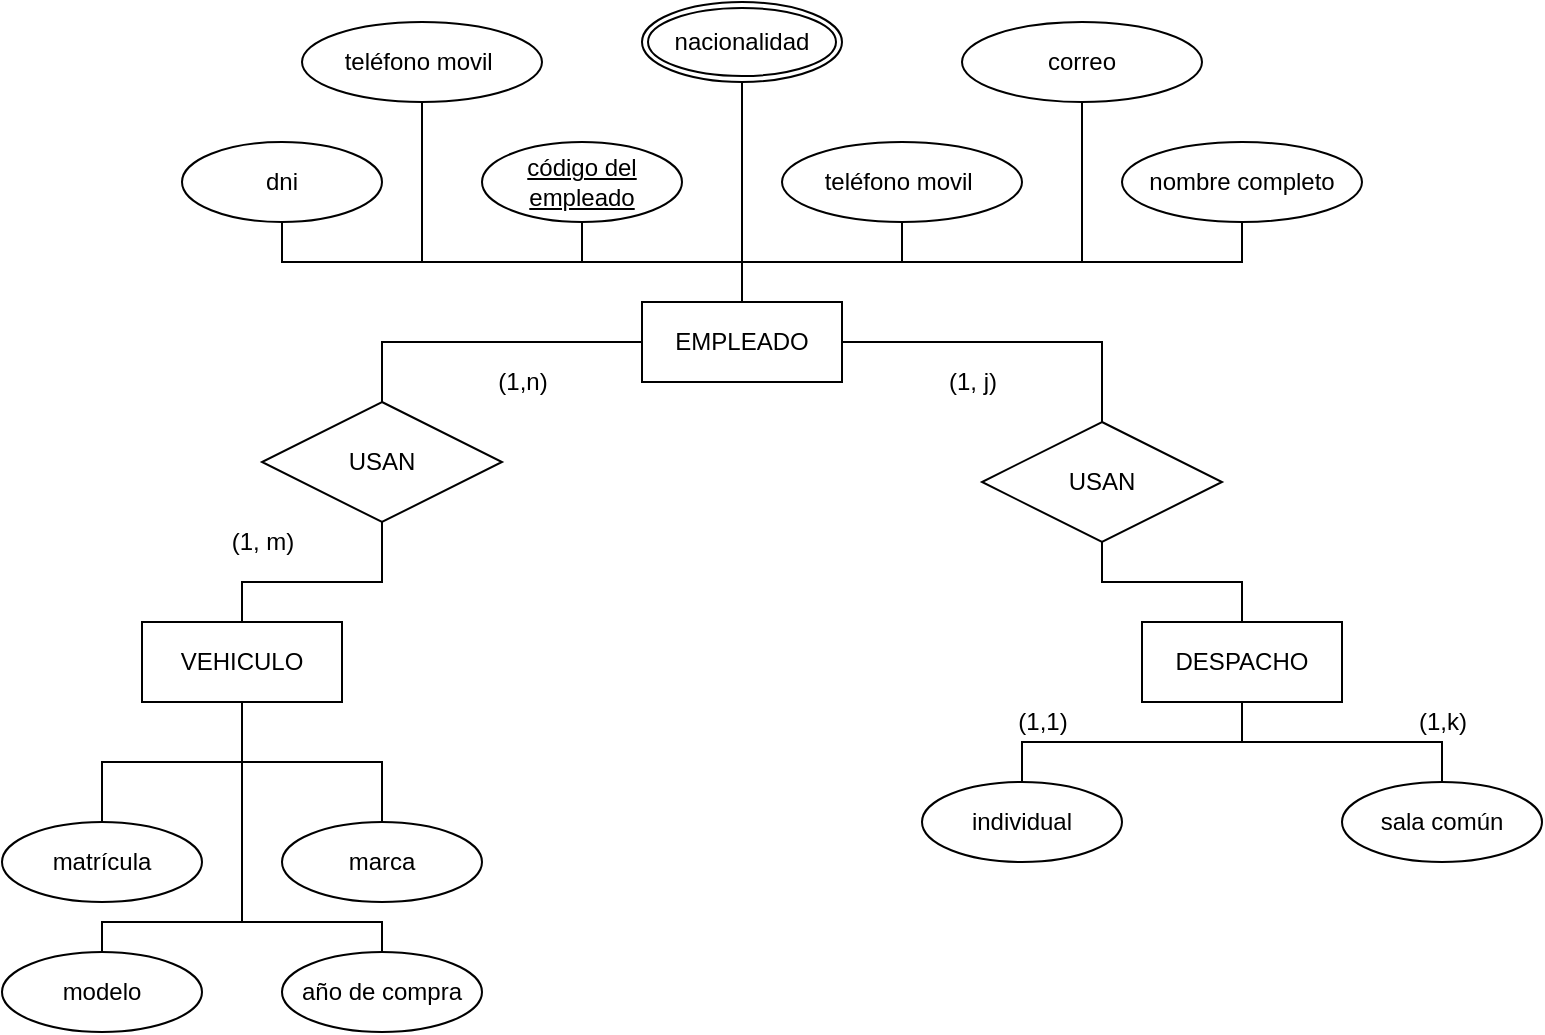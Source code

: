 <mxfile version="20.8.16" type="github">
  <diagram name="Página-1" id="tBuCHNItST4QzB3Lxe8U">
    <mxGraphModel dx="1050" dy="562" grid="1" gridSize="10" guides="1" tooltips="1" connect="1" arrows="1" fold="1" page="1" pageScale="1" pageWidth="827" pageHeight="1169" math="0" shadow="0">
      <root>
        <mxCell id="0" />
        <mxCell id="1" parent="0" />
        <mxCell id="gl0tEzcqbuhjwaIt-WjI-6" style="edgeStyle=orthogonalEdgeStyle;rounded=0;orthogonalLoop=1;jettySize=auto;html=1;exitX=1;exitY=0.5;exitDx=0;exitDy=0;entryX=0.5;entryY=0;entryDx=0;entryDy=0;endArrow=none;endFill=0;" parent="1" source="gl0tEzcqbuhjwaIt-WjI-1" target="gl0tEzcqbuhjwaIt-WjI-5" edge="1">
          <mxGeometry relative="1" as="geometry" />
        </mxCell>
        <mxCell id="gl0tEzcqbuhjwaIt-WjI-7" style="edgeStyle=orthogonalEdgeStyle;rounded=0;orthogonalLoop=1;jettySize=auto;html=1;exitX=0;exitY=0.5;exitDx=0;exitDy=0;endArrow=none;endFill=0;" parent="1" source="gl0tEzcqbuhjwaIt-WjI-1" target="gl0tEzcqbuhjwaIt-WjI-4" edge="1">
          <mxGeometry relative="1" as="geometry" />
        </mxCell>
        <mxCell id="gl0tEzcqbuhjwaIt-WjI-32" style="edgeStyle=orthogonalEdgeStyle;rounded=0;orthogonalLoop=1;jettySize=auto;html=1;exitX=0.5;exitY=0;exitDx=0;exitDy=0;entryX=0.5;entryY=1;entryDx=0;entryDy=0;endArrow=none;endFill=0;" parent="1" source="gl0tEzcqbuhjwaIt-WjI-1" target="gl0tEzcqbuhjwaIt-WjI-16" edge="1">
          <mxGeometry relative="1" as="geometry" />
        </mxCell>
        <mxCell id="gl0tEzcqbuhjwaIt-WjI-33" style="edgeStyle=orthogonalEdgeStyle;rounded=0;orthogonalLoop=1;jettySize=auto;html=1;exitX=0.5;exitY=0;exitDx=0;exitDy=0;entryX=0.5;entryY=1;entryDx=0;entryDy=0;endArrow=none;endFill=0;" parent="1" source="gl0tEzcqbuhjwaIt-WjI-1" target="gl0tEzcqbuhjwaIt-WjI-15" edge="1">
          <mxGeometry relative="1" as="geometry" />
        </mxCell>
        <mxCell id="gl0tEzcqbuhjwaIt-WjI-34" style="edgeStyle=orthogonalEdgeStyle;rounded=0;orthogonalLoop=1;jettySize=auto;html=1;exitX=0.5;exitY=0;exitDx=0;exitDy=0;entryX=0.5;entryY=1;entryDx=0;entryDy=0;endArrow=none;endFill=0;" parent="1" source="gl0tEzcqbuhjwaIt-WjI-1" target="gl0tEzcqbuhjwaIt-WjI-19" edge="1">
          <mxGeometry relative="1" as="geometry">
            <Array as="points">
              <mxPoint x="400" y="200" />
              <mxPoint x="570" y="200" />
            </Array>
          </mxGeometry>
        </mxCell>
        <mxCell id="gl0tEzcqbuhjwaIt-WjI-35" style="edgeStyle=orthogonalEdgeStyle;rounded=0;orthogonalLoop=1;jettySize=auto;html=1;exitX=0.5;exitY=0;exitDx=0;exitDy=0;entryX=0.5;entryY=1;entryDx=0;entryDy=0;endArrow=none;endFill=0;" parent="1" source="gl0tEzcqbuhjwaIt-WjI-1" target="gl0tEzcqbuhjwaIt-WjI-22" edge="1">
          <mxGeometry relative="1" as="geometry" />
        </mxCell>
        <mxCell id="gl0tEzcqbuhjwaIt-WjI-36" style="edgeStyle=orthogonalEdgeStyle;rounded=0;orthogonalLoop=1;jettySize=auto;html=1;exitX=0.5;exitY=0;exitDx=0;exitDy=0;entryX=0.5;entryY=1;entryDx=0;entryDy=0;endArrow=none;endFill=0;" parent="1" source="gl0tEzcqbuhjwaIt-WjI-1" target="gl0tEzcqbuhjwaIt-WjI-17" edge="1">
          <mxGeometry relative="1" as="geometry" />
        </mxCell>
        <mxCell id="gl0tEzcqbuhjwaIt-WjI-37" style="edgeStyle=orthogonalEdgeStyle;rounded=0;orthogonalLoop=1;jettySize=auto;html=1;exitX=0.5;exitY=0;exitDx=0;exitDy=0;entryX=0.5;entryY=1;entryDx=0;entryDy=0;endArrow=none;endFill=0;" parent="1" source="gl0tEzcqbuhjwaIt-WjI-1" target="NZhxnfAtoOpt4emhAY9J-1" edge="1">
          <mxGeometry relative="1" as="geometry">
            <mxPoint x="400" y="120" as="targetPoint" />
          </mxGeometry>
        </mxCell>
        <mxCell id="gl0tEzcqbuhjwaIt-WjI-1" value="EMPLEADO" style="whiteSpace=wrap;html=1;align=center;" parent="1" vertex="1">
          <mxGeometry x="350" y="220" width="100" height="40" as="geometry" />
        </mxCell>
        <mxCell id="gl0tEzcqbuhjwaIt-WjI-46" style="edgeStyle=orthogonalEdgeStyle;rounded=0;orthogonalLoop=1;jettySize=auto;html=1;exitX=0.5;exitY=1;exitDx=0;exitDy=0;entryX=0.5;entryY=0;entryDx=0;entryDy=0;endArrow=none;endFill=0;" parent="1" source="gl0tEzcqbuhjwaIt-WjI-2" target="gl0tEzcqbuhjwaIt-WjI-42" edge="1">
          <mxGeometry relative="1" as="geometry" />
        </mxCell>
        <mxCell id="gl0tEzcqbuhjwaIt-WjI-47" style="edgeStyle=orthogonalEdgeStyle;rounded=0;orthogonalLoop=1;jettySize=auto;html=1;exitX=0.5;exitY=1;exitDx=0;exitDy=0;endArrow=none;endFill=0;" parent="1" source="gl0tEzcqbuhjwaIt-WjI-2" target="gl0tEzcqbuhjwaIt-WjI-43" edge="1">
          <mxGeometry relative="1" as="geometry" />
        </mxCell>
        <mxCell id="gl0tEzcqbuhjwaIt-WjI-48" style="edgeStyle=orthogonalEdgeStyle;rounded=0;orthogonalLoop=1;jettySize=auto;html=1;exitX=0.5;exitY=1;exitDx=0;exitDy=0;entryX=0.5;entryY=0;entryDx=0;entryDy=0;endArrow=none;endFill=0;" parent="1" source="gl0tEzcqbuhjwaIt-WjI-2" target="gl0tEzcqbuhjwaIt-WjI-44" edge="1">
          <mxGeometry relative="1" as="geometry">
            <Array as="points">
              <mxPoint x="150" y="530" />
              <mxPoint x="80" y="530" />
            </Array>
          </mxGeometry>
        </mxCell>
        <mxCell id="gl0tEzcqbuhjwaIt-WjI-49" style="edgeStyle=orthogonalEdgeStyle;rounded=0;orthogonalLoop=1;jettySize=auto;html=1;exitX=0.5;exitY=1;exitDx=0;exitDy=0;entryX=0.5;entryY=0;entryDx=0;entryDy=0;endArrow=none;endFill=0;" parent="1" source="gl0tEzcqbuhjwaIt-WjI-2" target="gl0tEzcqbuhjwaIt-WjI-45" edge="1">
          <mxGeometry relative="1" as="geometry">
            <Array as="points">
              <mxPoint x="150" y="530" />
              <mxPoint x="220" y="530" />
            </Array>
          </mxGeometry>
        </mxCell>
        <mxCell id="gl0tEzcqbuhjwaIt-WjI-2" value="VEHICULO" style="whiteSpace=wrap;html=1;align=center;" parent="1" vertex="1">
          <mxGeometry x="100" y="380" width="100" height="40" as="geometry" />
        </mxCell>
        <mxCell id="gl0tEzcqbuhjwaIt-WjI-51" style="edgeStyle=orthogonalEdgeStyle;rounded=0;orthogonalLoop=1;jettySize=auto;html=1;exitX=0.5;exitY=1;exitDx=0;exitDy=0;entryX=0.5;entryY=0;entryDx=0;entryDy=0;endArrow=none;endFill=0;" parent="1" source="gl0tEzcqbuhjwaIt-WjI-3" target="gl0tEzcqbuhjwaIt-WjI-38" edge="1">
          <mxGeometry relative="1" as="geometry" />
        </mxCell>
        <mxCell id="gl0tEzcqbuhjwaIt-WjI-52" style="edgeStyle=orthogonalEdgeStyle;rounded=0;orthogonalLoop=1;jettySize=auto;html=1;exitX=0.5;exitY=1;exitDx=0;exitDy=0;entryX=0.5;entryY=0;entryDx=0;entryDy=0;endArrow=none;endFill=0;" parent="1" source="gl0tEzcqbuhjwaIt-WjI-3" target="gl0tEzcqbuhjwaIt-WjI-39" edge="1">
          <mxGeometry relative="1" as="geometry" />
        </mxCell>
        <mxCell id="gl0tEzcqbuhjwaIt-WjI-3" value="DESPACHO" style="whiteSpace=wrap;html=1;align=center;" parent="1" vertex="1">
          <mxGeometry x="600" y="380" width="100" height="40" as="geometry" />
        </mxCell>
        <mxCell id="gl0tEzcqbuhjwaIt-WjI-8" style="edgeStyle=orthogonalEdgeStyle;rounded=0;orthogonalLoop=1;jettySize=auto;html=1;exitX=0.5;exitY=1;exitDx=0;exitDy=0;entryX=0.5;entryY=0;entryDx=0;entryDy=0;endArrow=none;endFill=0;" parent="1" source="gl0tEzcqbuhjwaIt-WjI-4" target="gl0tEzcqbuhjwaIt-WjI-2" edge="1">
          <mxGeometry relative="1" as="geometry">
            <Array as="points">
              <mxPoint x="220" y="360" />
              <mxPoint x="150" y="360" />
            </Array>
          </mxGeometry>
        </mxCell>
        <mxCell id="gl0tEzcqbuhjwaIt-WjI-4" value="USAN" style="shape=rhombus;perimeter=rhombusPerimeter;whiteSpace=wrap;html=1;align=center;" parent="1" vertex="1">
          <mxGeometry x="160" y="270" width="120" height="60" as="geometry" />
        </mxCell>
        <mxCell id="gl0tEzcqbuhjwaIt-WjI-9" style="edgeStyle=orthogonalEdgeStyle;rounded=0;orthogonalLoop=1;jettySize=auto;html=1;exitX=0.5;exitY=1;exitDx=0;exitDy=0;entryX=0.5;entryY=0;entryDx=0;entryDy=0;endArrow=none;endFill=0;" parent="1" source="gl0tEzcqbuhjwaIt-WjI-5" target="gl0tEzcqbuhjwaIt-WjI-3" edge="1">
          <mxGeometry relative="1" as="geometry">
            <Array as="points">
              <mxPoint x="580" y="360" />
              <mxPoint x="650" y="360" />
            </Array>
          </mxGeometry>
        </mxCell>
        <mxCell id="gl0tEzcqbuhjwaIt-WjI-5" value="USAN" style="shape=rhombus;perimeter=rhombusPerimeter;whiteSpace=wrap;html=1;align=center;" parent="1" vertex="1">
          <mxGeometry x="520" y="280" width="120" height="60" as="geometry" />
        </mxCell>
        <mxCell id="gl0tEzcqbuhjwaIt-WjI-15" value="&lt;u&gt;código del empleado&lt;/u&gt;" style="ellipse;whiteSpace=wrap;html=1;align=center;strokeColor=default;" parent="1" vertex="1">
          <mxGeometry x="270" y="140" width="100" height="40" as="geometry" />
        </mxCell>
        <mxCell id="gl0tEzcqbuhjwaIt-WjI-17" value="nombre completo" style="ellipse;whiteSpace=wrap;html=1;align=center;strokeColor=default;" parent="1" vertex="1">
          <mxGeometry x="590" y="140" width="120" height="40" as="geometry" />
        </mxCell>
        <mxCell id="gl0tEzcqbuhjwaIt-WjI-19" value="correo" style="ellipse;whiteSpace=wrap;html=1;align=center;strokeColor=default;" parent="1" vertex="1">
          <mxGeometry x="510" y="80" width="120" height="40" as="geometry" />
        </mxCell>
        <mxCell id="gl0tEzcqbuhjwaIt-WjI-25" style="edgeStyle=orthogonalEdgeStyle;rounded=0;orthogonalLoop=1;jettySize=auto;html=1;exitX=0.5;exitY=1;exitDx=0;exitDy=0;entryX=0.5;entryY=0;entryDx=0;entryDy=0;endArrow=none;endFill=0;" parent="1" source="gl0tEzcqbuhjwaIt-WjI-21" target="gl0tEzcqbuhjwaIt-WjI-1" edge="1">
          <mxGeometry relative="1" as="geometry">
            <Array as="points">
              <mxPoint x="240" y="200" />
              <mxPoint x="400" y="200" />
            </Array>
          </mxGeometry>
        </mxCell>
        <mxCell id="gl0tEzcqbuhjwaIt-WjI-21" value="teléfono movil&amp;nbsp;" style="ellipse;whiteSpace=wrap;html=1;align=center;strokeColor=default;" parent="1" vertex="1">
          <mxGeometry x="180" y="80" width="120" height="40" as="geometry" />
        </mxCell>
        <mxCell id="gl0tEzcqbuhjwaIt-WjI-22" value="teléfono movil&amp;nbsp;" style="ellipse;whiteSpace=wrap;html=1;align=center;strokeColor=default;" parent="1" vertex="1">
          <mxGeometry x="420" y="140" width="120" height="40" as="geometry" />
        </mxCell>
        <mxCell id="gl0tEzcqbuhjwaIt-WjI-16" value="dni" style="ellipse;whiteSpace=wrap;html=1;align=center;strokeColor=default;" parent="1" vertex="1">
          <mxGeometry x="120" y="140" width="100" height="40" as="geometry" />
        </mxCell>
        <mxCell id="gl0tEzcqbuhjwaIt-WjI-38" value="individual" style="ellipse;whiteSpace=wrap;html=1;align=center;strokeColor=default;" parent="1" vertex="1">
          <mxGeometry x="490" y="460" width="100" height="40" as="geometry" />
        </mxCell>
        <mxCell id="gl0tEzcqbuhjwaIt-WjI-39" value="sala común" style="ellipse;whiteSpace=wrap;html=1;align=center;strokeColor=default;" parent="1" vertex="1">
          <mxGeometry x="700" y="460" width="100" height="40" as="geometry" />
        </mxCell>
        <mxCell id="gl0tEzcqbuhjwaIt-WjI-42" value="matrícula" style="ellipse;whiteSpace=wrap;html=1;align=center;strokeColor=default;" parent="1" vertex="1">
          <mxGeometry x="30" y="480" width="100" height="40" as="geometry" />
        </mxCell>
        <mxCell id="gl0tEzcqbuhjwaIt-WjI-43" value="marca" style="ellipse;whiteSpace=wrap;html=1;align=center;strokeColor=default;" parent="1" vertex="1">
          <mxGeometry x="170" y="480" width="100" height="40" as="geometry" />
        </mxCell>
        <mxCell id="gl0tEzcqbuhjwaIt-WjI-44" value="modelo" style="ellipse;whiteSpace=wrap;html=1;align=center;strokeColor=default;" parent="1" vertex="1">
          <mxGeometry x="30" y="545" width="100" height="40" as="geometry" />
        </mxCell>
        <mxCell id="gl0tEzcqbuhjwaIt-WjI-45" value="año de compra" style="ellipse;whiteSpace=wrap;html=1;align=center;strokeColor=default;" parent="1" vertex="1">
          <mxGeometry x="170" y="545" width="100" height="40" as="geometry" />
        </mxCell>
        <mxCell id="gl0tEzcqbuhjwaIt-WjI-50" value="(1,n)" style="text;html=1;align=center;verticalAlign=middle;resizable=0;points=[];autosize=1;strokeColor=none;fillColor=none;" parent="1" vertex="1">
          <mxGeometry x="265" y="245" width="50" height="30" as="geometry" />
        </mxCell>
        <mxCell id="gl0tEzcqbuhjwaIt-WjI-53" value="(1, m)" style="text;html=1;align=center;verticalAlign=middle;resizable=0;points=[];autosize=1;strokeColor=none;fillColor=none;" parent="1" vertex="1">
          <mxGeometry x="135" y="325" width="50" height="30" as="geometry" />
        </mxCell>
        <mxCell id="gl0tEzcqbuhjwaIt-WjI-54" value="(1, j)" style="text;html=1;align=center;verticalAlign=middle;resizable=0;points=[];autosize=1;strokeColor=none;fillColor=none;" parent="1" vertex="1">
          <mxGeometry x="490" y="245" width="50" height="30" as="geometry" />
        </mxCell>
        <mxCell id="gl0tEzcqbuhjwaIt-WjI-55" value="(1,1)" style="text;html=1;align=center;verticalAlign=middle;resizable=0;points=[];autosize=1;strokeColor=none;fillColor=none;" parent="1" vertex="1">
          <mxGeometry x="525" y="415" width="50" height="30" as="geometry" />
        </mxCell>
        <mxCell id="gl0tEzcqbuhjwaIt-WjI-56" value="(1,k)" style="text;html=1;align=center;verticalAlign=middle;resizable=0;points=[];autosize=1;strokeColor=none;fillColor=none;" parent="1" vertex="1">
          <mxGeometry x="725" y="415" width="50" height="30" as="geometry" />
        </mxCell>
        <mxCell id="NZhxnfAtoOpt4emhAY9J-1" value="nacionalidad" style="ellipse;shape=doubleEllipse;margin=3;whiteSpace=wrap;html=1;align=center;shadow=0;sketch=0;strokeColor=default;" vertex="1" parent="1">
          <mxGeometry x="350" y="70" width="100" height="40" as="geometry" />
        </mxCell>
      </root>
    </mxGraphModel>
  </diagram>
</mxfile>
